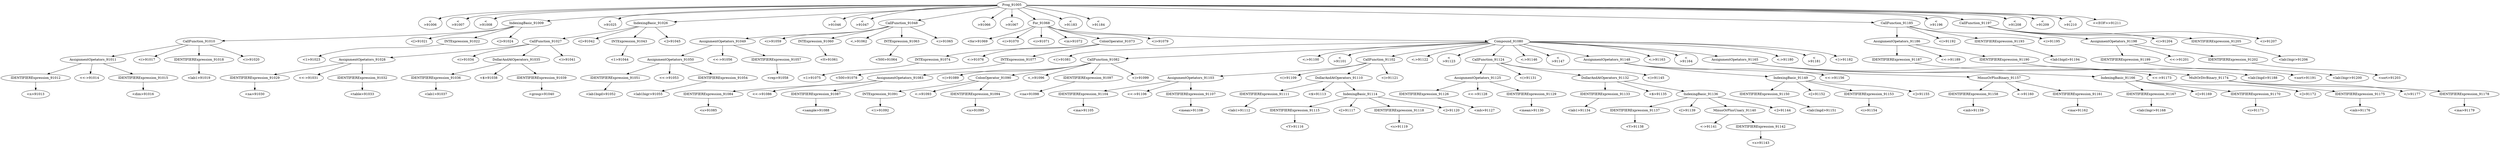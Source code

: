 digraph {

"Prog_91005"->"<
>91006";
"Prog_91005"->"<
>91007";
"Prog_91005"->"<
>91008";
"Prog_91005"->"IndexingBasic_91009";
"IndexingBasic_91009"->"CallFunction_91010";
"CallFunction_91010"->"AssignmentOpetators_91011";
"AssignmentOpetators_91011"->"IDENTIFIERExpression_91012";
"IDENTIFIERExpression_91012"->"<n>91013";
"AssignmentOpetators_91011"->"<<->91014";
"AssignmentOpetators_91011"->"IDENTIFIERExpression_91015";
"IDENTIFIERExpression_91015"->"<dim>91016";
"CallFunction_91010"->"<(>91017";
"CallFunction_91010"->"IDENTIFIERExpression_91018";
"IDENTIFIERExpression_91018"->"<lab1>91019";
"CallFunction_91010"->"<)>91020";
"IndexingBasic_91009"->"<[>91021";
"IndexingBasic_91009"->"INTExpression_91022";
"INTExpression_91022"->"<1>91023";
"IndexingBasic_91009"->"<]>91024";
"Prog_91005"->"<
>91025";
"Prog_91005"->"IndexingBasic_91026";
"IndexingBasic_91026"->"CallFunction_91027";
"CallFunction_91027"->"AssignmentOpetators_91028";
"AssignmentOpetators_91028"->"IDENTIFIERExpression_91029";
"IDENTIFIERExpression_91029"->"<na>91030";
"AssignmentOpetators_91028"->"<<->91031";
"AssignmentOpetators_91028"->"IDENTIFIERExpression_91032";
"IDENTIFIERExpression_91032"->"<table>91033";
"CallFunction_91027"->"<(>91034";
"CallFunction_91027"->"DollarAndAtOperators_91035";
"DollarAndAtOperators_91035"->"IDENTIFIERExpression_91036";
"IDENTIFIERExpression_91036"->"<lab1>91037";
"DollarAndAtOperators_91035"->"<$>91038";
"DollarAndAtOperators_91035"->"IDENTIFIERExpression_91039";
"IDENTIFIERExpression_91039"->"<group>91040";
"CallFunction_91027"->"<)>91041";
"IndexingBasic_91026"->"<[>91042";
"IndexingBasic_91026"->"INTExpression_91043";
"INTExpression_91043"->"<1>91044";
"IndexingBasic_91026"->"<]>91045";
"Prog_91005"->"<
>91046";
"Prog_91005"->"<
>91047";
"Prog_91005"->"CallFunction_91048";
"CallFunction_91048"->"AssignmentOpetators_91049";
"AssignmentOpetators_91049"->"AssignmentOpetators_91050";
"AssignmentOpetators_91050"->"IDENTIFIERExpression_91051";
"IDENTIFIERExpression_91051"->"<lab1bigd>91052";
"AssignmentOpetators_91050"->"<<->91053";
"AssignmentOpetators_91050"->"IDENTIFIERExpression_91054";
"IDENTIFIERExpression_91054"->"<lab1bigr>91055";
"AssignmentOpetators_91049"->"<<->91056";
"AssignmentOpetators_91049"->"IDENTIFIERExpression_91057";
"IDENTIFIERExpression_91057"->"<rep>91058";
"CallFunction_91048"->"<(>91059";
"CallFunction_91048"->"INTExpression_91060";
"INTExpression_91060"->"<0>91061";
"CallFunction_91048"->"<,>91062";
"CallFunction_91048"->"INTExpression_91063";
"INTExpression_91063"->"<500>91064";
"CallFunction_91048"->"<)>91065";
"Prog_91005"->"<
>91066";
"Prog_91005"->"<
>91067";
"Prog_91005"->"For_91068";
"For_91068"->"<for>91069";
"For_91068"->"<(>91070";
"For_91068"->"<i>91071";
"For_91068"->"<in>91072";
"For_91068"->"ColonOperator_91073";
"ColonOperator_91073"->"INTExpression_91074";
"INTExpression_91074"->"<1>91075";
"ColonOperator_91073"->"<:>91076";
"ColonOperator_91073"->"INTExpression_91077";
"INTExpression_91077"->"<500>91078";
"For_91068"->"<)>91079";
"For_91068"->"Compound_91080";
"Compound_91080"->"<{>91081";
"Compound_91080"->"CallFunction_91082";
"CallFunction_91082"->"AssignmentOpetators_91083";
"AssignmentOpetators_91083"->"IDENTIFIERExpression_91084";
"IDENTIFIERExpression_91084"->"<s>91085";
"AssignmentOpetators_91083"->"<<->91086";
"AssignmentOpetators_91083"->"IDENTIFIERExpression_91087";
"IDENTIFIERExpression_91087"->"<sample>91088";
"CallFunction_91082"->"<(>91089";
"CallFunction_91082"->"ColonOperator_91090";
"ColonOperator_91090"->"INTExpression_91091";
"INTExpression_91091"->"<1>91092";
"ColonOperator_91090"->"<:>91093";
"ColonOperator_91090"->"IDENTIFIERExpression_91094";
"IDENTIFIERExpression_91094"->"<n>91095";
"CallFunction_91082"->"<,>91096";
"CallFunction_91082"->"IDENTIFIERExpression_91097";
"IDENTIFIERExpression_91097"->"<na>91098";
"CallFunction_91082"->"<)>91099";
"Compound_91080"->"<;>91100";
"Compound_91080"->"<
>91101";
"Compound_91080"->"CallFunction_91102";
"CallFunction_91102"->"AssignmentOpetators_91103";
"AssignmentOpetators_91103"->"IDENTIFIERExpression_91104";
"IDENTIFIERExpression_91104"->"<ma>91105";
"AssignmentOpetators_91103"->"<<->91106";
"AssignmentOpetators_91103"->"IDENTIFIERExpression_91107";
"IDENTIFIERExpression_91107"->"<mean>91108";
"CallFunction_91102"->"<(>91109";
"CallFunction_91102"->"DollarAndAtOperators_91110";
"DollarAndAtOperators_91110"->"IDENTIFIERExpression_91111";
"IDENTIFIERExpression_91111"->"<lab1>91112";
"DollarAndAtOperators_91110"->"<$>91113";
"DollarAndAtOperators_91110"->"IndexingBasic_91114";
"IndexingBasic_91114"->"IDENTIFIERExpression_91115";
"IDENTIFIERExpression_91115"->"<Y>91116";
"IndexingBasic_91114"->"<[>91117";
"IndexingBasic_91114"->"IDENTIFIERExpression_91118";
"IDENTIFIERExpression_91118"->"<s>91119";
"IndexingBasic_91114"->"<]>91120";
"CallFunction_91102"->"<)>91121";
"Compound_91080"->"<;>91122";
"Compound_91080"->"<
>91123";
"Compound_91080"->"CallFunction_91124";
"CallFunction_91124"->"AssignmentOpetators_91125";
"AssignmentOpetators_91125"->"IDENTIFIERExpression_91126";
"IDENTIFIERExpression_91126"->"<mb>91127";
"AssignmentOpetators_91125"->"<<->91128";
"AssignmentOpetators_91125"->"IDENTIFIERExpression_91129";
"IDENTIFIERExpression_91129"->"<mean>91130";
"CallFunction_91124"->"<(>91131";
"CallFunction_91124"->"DollarAndAtOperators_91132";
"DollarAndAtOperators_91132"->"IDENTIFIERExpression_91133";
"IDENTIFIERExpression_91133"->"<lab1>91134";
"DollarAndAtOperators_91132"->"<$>91135";
"DollarAndAtOperators_91132"->"IndexingBasic_91136";
"IndexingBasic_91136"->"IDENTIFIERExpression_91137";
"IDENTIFIERExpression_91137"->"<Y>91138";
"IndexingBasic_91136"->"<[>91139";
"IndexingBasic_91136"->"MinusOrPlusUnary_91140";
"MinusOrPlusUnary_91140"->"<->91141";
"MinusOrPlusUnary_91140"->"IDENTIFIERExpression_91142";
"IDENTIFIERExpression_91142"->"<s>91143";
"IndexingBasic_91136"->"<]>91144";
"CallFunction_91124"->"<)>91145";
"Compound_91080"->"<;>91146";
"Compound_91080"->"<
>91147";
"Compound_91080"->"AssignmentOpetators_91148";
"AssignmentOpetators_91148"->"IndexingBasic_91149";
"IndexingBasic_91149"->"IDENTIFIERExpression_91150";
"IDENTIFIERExpression_91150"->"<lab1bigd>91151";
"IndexingBasic_91149"->"<[>91152";
"IndexingBasic_91149"->"IDENTIFIERExpression_91153";
"IDENTIFIERExpression_91153"->"<i>91154";
"IndexingBasic_91149"->"<]>91155";
"AssignmentOpetators_91148"->"<<->91156";
"AssignmentOpetators_91148"->"MinusOrPlusBinary_91157";
"MinusOrPlusBinary_91157"->"IDENTIFIERExpression_91158";
"IDENTIFIERExpression_91158"->"<mb>91159";
"MinusOrPlusBinary_91157"->"<->91160";
"MinusOrPlusBinary_91157"->"IDENTIFIERExpression_91161";
"IDENTIFIERExpression_91161"->"<ma>91162";
"Compound_91080"->"<;>91163";
"Compound_91080"->"<
>91164";
"Compound_91080"->"AssignmentOpetators_91165";
"AssignmentOpetators_91165"->"IndexingBasic_91166";
"IndexingBasic_91166"->"IDENTIFIERExpression_91167";
"IDENTIFIERExpression_91167"->"<lab1bigr>91168";
"IndexingBasic_91166"->"<[>91169";
"IndexingBasic_91166"->"IDENTIFIERExpression_91170";
"IDENTIFIERExpression_91170"->"<i>91171";
"IndexingBasic_91166"->"<]>91172";
"AssignmentOpetators_91165"->"<<->91173";
"AssignmentOpetators_91165"->"MultOrDivBinary_91174";
"MultOrDivBinary_91174"->"IDENTIFIERExpression_91175";
"IDENTIFIERExpression_91175"->"<mb>91176";
"MultOrDivBinary_91174"->"</>91177";
"MultOrDivBinary_91174"->"IDENTIFIERExpression_91178";
"IDENTIFIERExpression_91178"->"<ma>91179";
"Compound_91080"->"<;>91180";
"Compound_91080"->"<
>91181";
"Compound_91080"->"<}>91182";
"Prog_91005"->"<
>91183";
"Prog_91005"->"<
>91184";
"Prog_91005"->"CallFunction_91185";
"CallFunction_91185"->"AssignmentOpetators_91186";
"AssignmentOpetators_91186"->"IDENTIFIERExpression_91187";
"IDENTIFIERExpression_91187"->"<lab1bigd>91188";
"AssignmentOpetators_91186"->"<<->91189";
"AssignmentOpetators_91186"->"IDENTIFIERExpression_91190";
"IDENTIFIERExpression_91190"->"<sort>91191";
"CallFunction_91185"->"<(>91192";
"CallFunction_91185"->"IDENTIFIERExpression_91193";
"IDENTIFIERExpression_91193"->"<lab1bigd>91194";
"CallFunction_91185"->"<)>91195";
"Prog_91005"->"<
>91196";
"Prog_91005"->"CallFunction_91197";
"CallFunction_91197"->"AssignmentOpetators_91198";
"AssignmentOpetators_91198"->"IDENTIFIERExpression_91199";
"IDENTIFIERExpression_91199"->"<lab1bigr>91200";
"AssignmentOpetators_91198"->"<<->91201";
"AssignmentOpetators_91198"->"IDENTIFIERExpression_91202";
"IDENTIFIERExpression_91202"->"<sort>91203";
"CallFunction_91197"->"<(>91204";
"CallFunction_91197"->"IDENTIFIERExpression_91205";
"IDENTIFIERExpression_91205"->"<lab1bigr>91206";
"CallFunction_91197"->"<)>91207";
"Prog_91005"->"<
>91208";
"Prog_91005"->"<
>91209";
"Prog_91005"->"<
>91210";
"Prog_91005"->"<<EOF>>91211";
}
